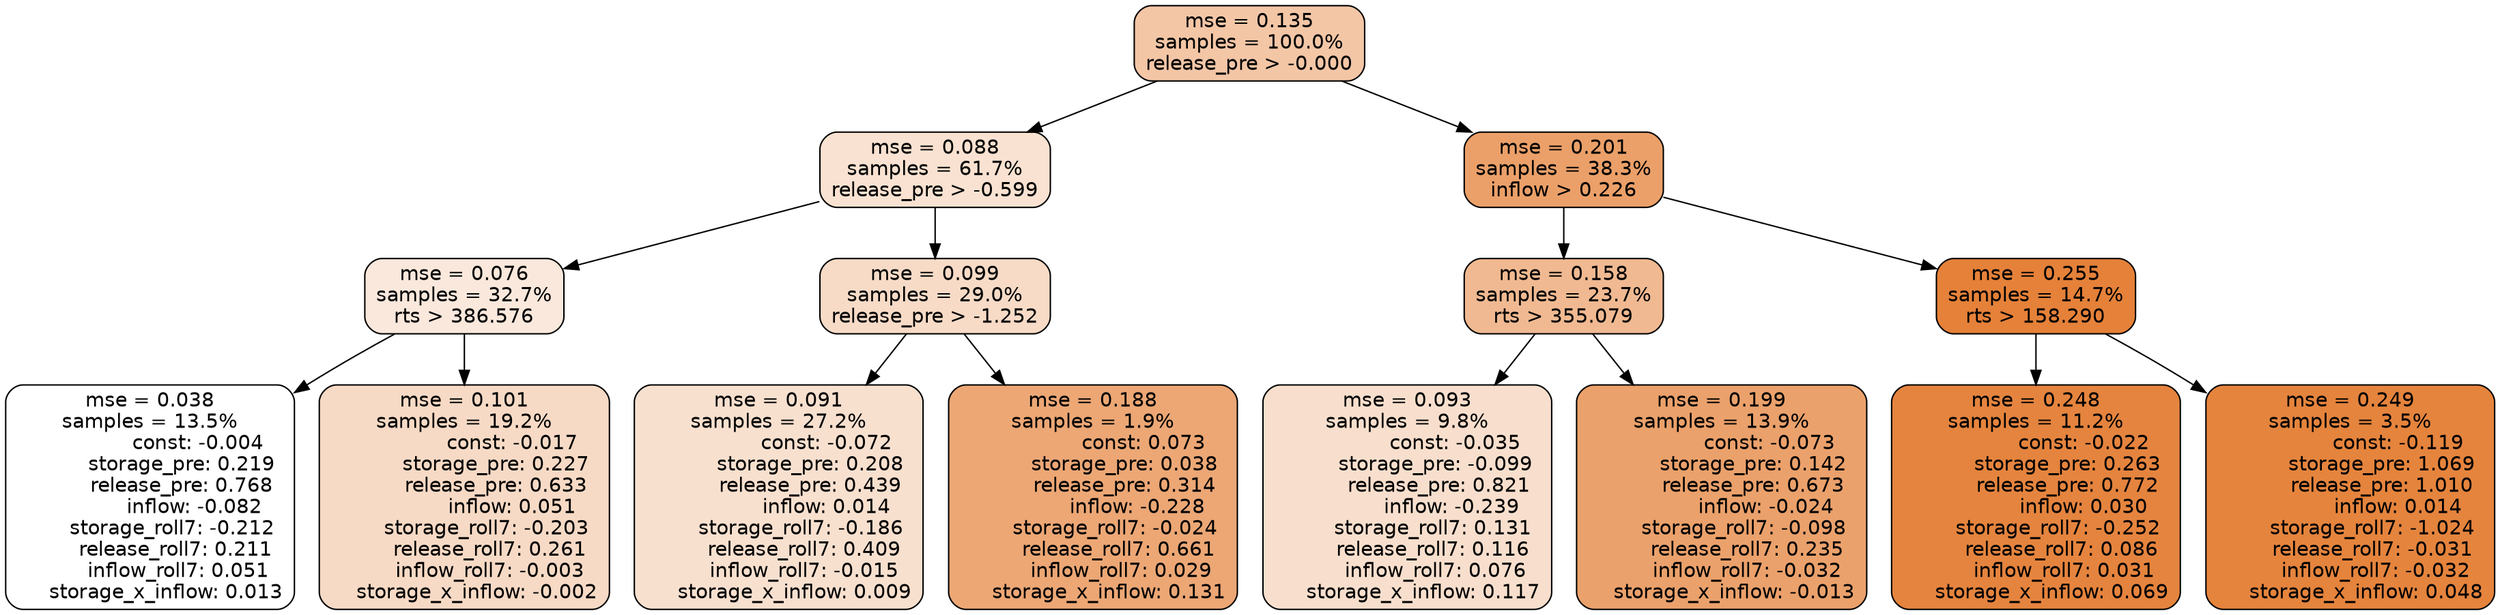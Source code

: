 digraph tree {
node [shape=rectangle, style="filled, rounded", color="black", fontname=helvetica] ;
edge [fontname=helvetica] ;
	"0" [label="mse = 0.135
samples = 100.0%
release_pre > -0.000", fillcolor="#f3c6a6"]
	"1" [label="mse = 0.088
samples = 61.7%
release_pre > -0.599", fillcolor="#f9e2d1"]
	"8" [label="mse = 0.201
samples = 38.3%
inflow > 0.226", fillcolor="#eba069"]
	"5" [label="mse = 0.076
samples = 32.7%
rts > 386.576", fillcolor="#fae8dc"]
	"2" [label="mse = 0.099
samples = 29.0%
release_pre > -1.252", fillcolor="#f7dbc7"]
	"9" [label="mse = 0.158
samples = 23.7%
rts > 355.079", fillcolor="#f0b991"]
	"12" [label="mse = 0.255
samples = 14.7%
rts > 158.290", fillcolor="#e58139"]
	"7" [label="mse = 0.038
samples = 13.5%
               const: -0.004
          storage_pre: 0.219
          release_pre: 0.768
              inflow: -0.082
       storage_roll7: -0.212
        release_roll7: 0.211
         inflow_roll7: 0.051
     storage_x_inflow: 0.013", fillcolor="#ffffff"]
	"6" [label="mse = 0.101
samples = 19.2%
               const: -0.017
          storage_pre: 0.227
          release_pre: 0.633
               inflow: 0.051
       storage_roll7: -0.203
        release_roll7: 0.261
        inflow_roll7: -0.003
    storage_x_inflow: -0.002", fillcolor="#f7dac5"]
	"4" [label="mse = 0.091
samples = 27.2%
               const: -0.072
          storage_pre: 0.208
          release_pre: 0.439
               inflow: 0.014
       storage_roll7: -0.186
        release_roll7: 0.409
        inflow_roll7: -0.015
     storage_x_inflow: 0.009", fillcolor="#f8e0cf"]
	"3" [label="mse = 0.188
samples = 1.9%
                const: 0.073
          storage_pre: 0.038
          release_pre: 0.314
              inflow: -0.228
       storage_roll7: -0.024
        release_roll7: 0.661
         inflow_roll7: 0.029
     storage_x_inflow: 0.131", fillcolor="#eca775"]
	"11" [label="mse = 0.093
samples = 9.8%
               const: -0.035
         storage_pre: -0.099
          release_pre: 0.821
              inflow: -0.239
        storage_roll7: 0.131
        release_roll7: 0.116
         inflow_roll7: 0.076
     storage_x_inflow: 0.117", fillcolor="#f8dfcd"]
	"10" [label="mse = 0.199
samples = 13.9%
               const: -0.073
          storage_pre: 0.142
          release_pre: 0.673
              inflow: -0.024
       storage_roll7: -0.098
        release_roll7: 0.235
        inflow_roll7: -0.032
    storage_x_inflow: -0.013", fillcolor="#eba16b"]
	"13" [label="mse = 0.248
samples = 11.2%
               const: -0.022
          storage_pre: 0.263
          release_pre: 0.772
               inflow: 0.030
       storage_roll7: -0.252
        release_roll7: 0.086
         inflow_roll7: 0.031
     storage_x_inflow: 0.069", fillcolor="#e5843e"]
	"14" [label="mse = 0.249
samples = 3.5%
               const: -0.119
          storage_pre: 1.069
          release_pre: 1.010
               inflow: 0.014
       storage_roll7: -1.024
       release_roll7: -0.031
        inflow_roll7: -0.032
     storage_x_inflow: 0.048", fillcolor="#e5843d"]

	"0" -> "1"
	"0" -> "8"
	"1" -> "2"
	"1" -> "5"
	"8" -> "9"
	"8" -> "12"
	"5" -> "6"
	"5" -> "7"
	"2" -> "3"
	"2" -> "4"
	"9" -> "10"
	"9" -> "11"
	"12" -> "13"
	"12" -> "14"
}